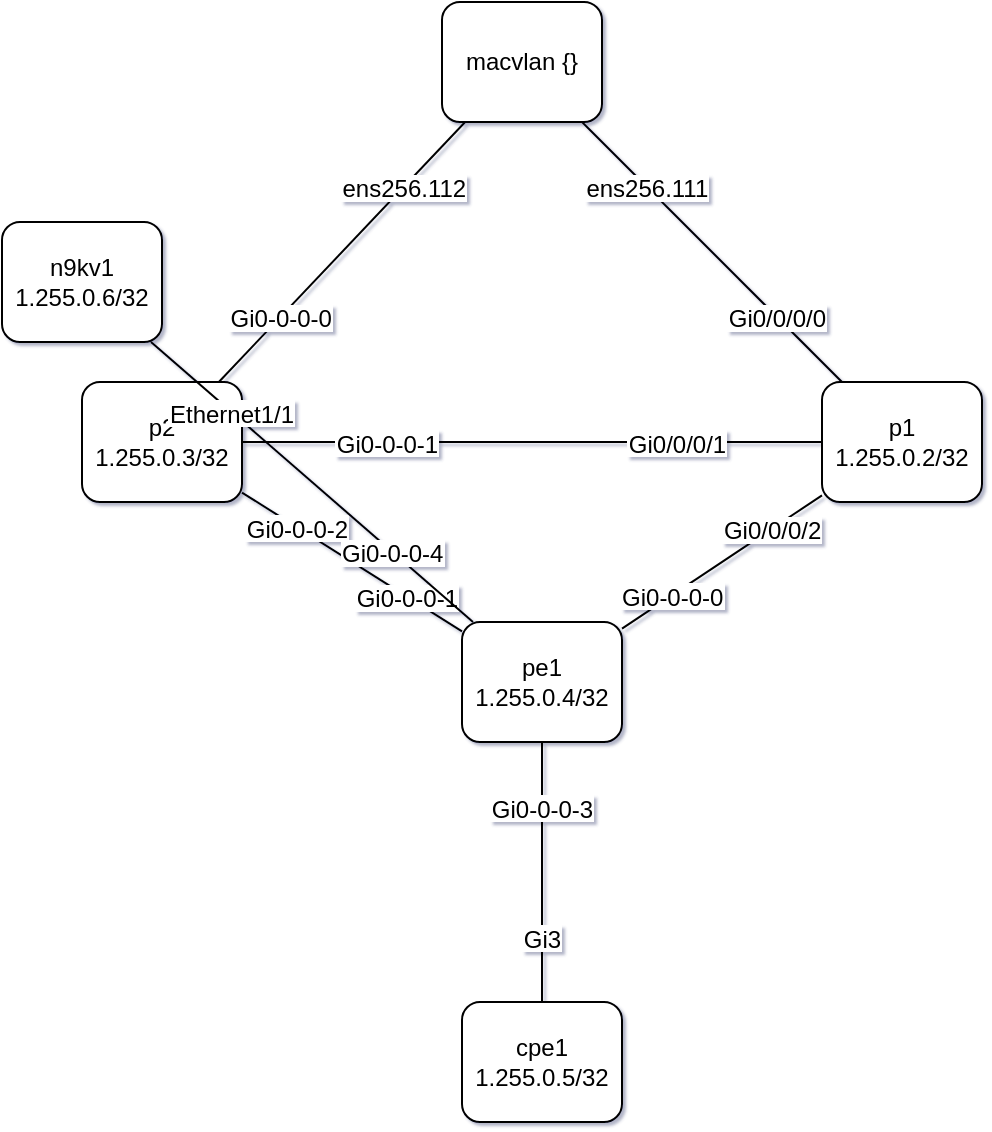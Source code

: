 <mxfile type="device" compressed="false">
    <diagram id="Topology" name="Topology">
      <mxGraphModel dx="1000" dy="1000" grid="1" gridSize="10" guides="1" tooltips="1" connect="1" arrows="1" fold="1" page="1" pageScale="1" pageWidth="827" pageHeight="1169" math="0" shadow="1">
        <root>
          <mxCell id="0" />   
          <mxCell id="1" parent="0" />
        <object id="p1" label="p1 1.255.0.2/32">
      <mxCell style="rounded=1;whiteSpace=wrap;html=1;" vertex="1" parent="1">
          <mxGeometry x="410" y="80" width="80" height="60" as="geometry" />
      </mxCell>
    </object><object id="macvlan" label="macvlan {}">
      <mxCell style="rounded=1;whiteSpace=wrap;html=1;" vertex="1" parent="1">
          <mxGeometry x="220" y="-110" width="80" height="60" as="geometry" />
      </mxCell>
    </object><mxCell id="98c2c740f6a1b49c9adaff642d7a0878-src" value="Gi0/0/0/0" style="labelBackgroundColor=#ffffff;;" vertex="1" connectable="0" parent="98c2c740f6a1b49c9adaff642d7a0878">
      <mxGeometry x="-0.5" relative="1" as="geometry">
        <mxPoint as="offset" />
      </mxGeometry>
    </mxCell><mxCell id="98c2c740f6a1b49c9adaff642d7a0878-trgt" value="ens256.111" style="labelBackgroundColor=#ffffff;;" vertex="1" connectable="0" parent="98c2c740f6a1b49c9adaff642d7a0878">
      <mxGeometry x="0.5" relative="-1" as="geometry">
        <mxPoint as="offset" />
      </mxGeometry>
    </mxCell><object id="98c2c740f6a1b49c9adaff642d7a0878" label="" src_label="Gi0/0/0/0" trgt_label="ens256.111" source="p1" target="macvlan">
      <mxCell style="endArrow=none;" edge="1" parent="1" source="p1" target="macvlan">
          <mxGeometry relative="1" as="geometry" />
      </mxCell>
    </object><object id="p2" label="p2 1.255.0.3/32">
      <mxCell style="rounded=1;whiteSpace=wrap;html=1;" vertex="1" parent="1">
          <mxGeometry x="40" y="80" width="80" height="60" as="geometry" />
      </mxCell>
    </object><mxCell id="9be69927715aade5762de81c5b7b0865-src" value="Gi0-0-0-0" style="labelBackgroundColor=#ffffff;;" vertex="1" connectable="0" parent="9be69927715aade5762de81c5b7b0865">
      <mxGeometry x="-0.5" relative="1" as="geometry">
        <mxPoint as="offset" />
      </mxGeometry>
    </mxCell><mxCell id="9be69927715aade5762de81c5b7b0865-trgt" value="ens256.112" style="labelBackgroundColor=#ffffff;;" vertex="1" connectable="0" parent="9be69927715aade5762de81c5b7b0865">
      <mxGeometry x="0.5" relative="-1" as="geometry">
        <mxPoint as="offset" />
      </mxGeometry>
    </mxCell><object id="9be69927715aade5762de81c5b7b0865" label="" src_label="Gi0-0-0-0" trgt_label="ens256.112" source="p2" target="macvlan">
      <mxCell style="endArrow=none;" edge="1" parent="1" source="p2" target="macvlan">
          <mxGeometry relative="1" as="geometry" />
      </mxCell>
    </object><mxCell id="e9067e8ab555bc2be04cd6e1b6c7eb32-src" value="Gi0/0/0/1" style="labelBackgroundColor=#ffffff;;" vertex="1" connectable="0" parent="e9067e8ab555bc2be04cd6e1b6c7eb32">
      <mxGeometry x="-0.5" relative="1" as="geometry">
        <mxPoint as="offset" />
      </mxGeometry>
    </mxCell><mxCell id="e9067e8ab555bc2be04cd6e1b6c7eb32-trgt" value="Gi0-0-0-1" style="labelBackgroundColor=#ffffff;;" vertex="1" connectable="0" parent="e9067e8ab555bc2be04cd6e1b6c7eb32">
      <mxGeometry x="0.5" relative="-1" as="geometry">
        <mxPoint as="offset" />
      </mxGeometry>
    </mxCell><object id="e9067e8ab555bc2be04cd6e1b6c7eb32" label="" src_label="Gi0/0/0/1" trgt_label="Gi0-0-0-1" source="p1" target="p2">
      <mxCell style="endArrow=none;" edge="1" parent="1" source="p1" target="p2">
          <mxGeometry relative="1" as="geometry" />
      </mxCell>
    </object><object id="pe1" label="pe1 1.255.0.4/32">
      <mxCell style="rounded=1;whiteSpace=wrap;html=1;" vertex="1" parent="1">
          <mxGeometry x="230" y="200" width="80" height="60" as="geometry" />
      </mxCell>
    </object><mxCell id="9ddbe0b5858c8935842dc615d04e65fd-src" value="Gi0/0/0/2" style="labelBackgroundColor=#ffffff;;" vertex="1" connectable="0" parent="9ddbe0b5858c8935842dc615d04e65fd">
      <mxGeometry x="-0.5" relative="1" as="geometry">
        <mxPoint as="offset" />
      </mxGeometry>
    </mxCell><mxCell id="9ddbe0b5858c8935842dc615d04e65fd-trgt" value="Gi0-0-0-0" style="labelBackgroundColor=#ffffff;;" vertex="1" connectable="0" parent="9ddbe0b5858c8935842dc615d04e65fd">
      <mxGeometry x="0.5" relative="-1" as="geometry">
        <mxPoint as="offset" />
      </mxGeometry>
    </mxCell><object id="9ddbe0b5858c8935842dc615d04e65fd" label="" src_label="Gi0/0/0/2" trgt_label="Gi0-0-0-0" source="p1" target="pe1">
      <mxCell style="endArrow=none;" edge="1" parent="1" source="p1" target="pe1">
          <mxGeometry relative="1" as="geometry" />
      </mxCell>
    </object><mxCell id="3a3ef6235587b8000ed7a43fb8aaeaab-src" value="Gi0-0-0-2" style="labelBackgroundColor=#ffffff;;" vertex="1" connectable="0" parent="3a3ef6235587b8000ed7a43fb8aaeaab">
      <mxGeometry x="-0.5" relative="1" as="geometry">
        <mxPoint as="offset" />
      </mxGeometry>
    </mxCell><mxCell id="3a3ef6235587b8000ed7a43fb8aaeaab-trgt" value="Gi0-0-0-1" style="labelBackgroundColor=#ffffff;;" vertex="1" connectable="0" parent="3a3ef6235587b8000ed7a43fb8aaeaab">
      <mxGeometry x="0.5" relative="-1" as="geometry">
        <mxPoint as="offset" />
      </mxGeometry>
    </mxCell><object id="3a3ef6235587b8000ed7a43fb8aaeaab" label="" src_label="Gi0-0-0-2" trgt_label="Gi0-0-0-1" source="p2" target="pe1">
      <mxCell style="endArrow=none;" edge="1" parent="1" source="p2" target="pe1">
          <mxGeometry relative="1" as="geometry" />
      </mxCell>
    </object><object id="cpe1" label="cpe1 1.255.0.5/32">
      <mxCell style="rounded=1;whiteSpace=wrap;html=1;" vertex="1" parent="1">
          <mxGeometry x="230" y="390" width="80" height="60" as="geometry" />
      </mxCell>
    </object><mxCell id="ece266b6beffb722fdd0ee24c39e62bc-src" value="Gi0-0-0-2" style="labelBackgroundColor=#ffffff;;" vertex="1" connectable="0" parent="ece266b6beffb722fdd0ee24c39e62bc">
      <mxGeometry x="-0.5" relative="1" as="geometry">
        <mxPoint as="offset" />
      </mxGeometry>
    </mxCell><mxCell id="ece266b6beffb722fdd0ee24c39e62bc-trgt" value="Gi2" style="labelBackgroundColor=#ffffff;;" vertex="1" connectable="0" parent="ece266b6beffb722fdd0ee24c39e62bc">
      <mxGeometry x="0.5" relative="-1" as="geometry">
        <mxPoint as="offset" />
      </mxGeometry>
    </mxCell><object id="ece266b6beffb722fdd0ee24c39e62bc" label="" src_label="Gi0-0-0-2" trgt_label="Gi2" source="pe1" target="cpe1">
      <mxCell style="endArrow=none;" edge="1" parent="1" source="pe1" target="cpe1">
          <mxGeometry relative="1" as="geometry" />
      </mxCell>
    </object><mxCell id="f1a668c772e625629df611925295c11b-src" value="Gi0-0-0-3" style="labelBackgroundColor=#ffffff;;" vertex="1" connectable="0" parent="f1a668c772e625629df611925295c11b">
      <mxGeometry x="-0.5" relative="1" as="geometry">
        <mxPoint as="offset" />
      </mxGeometry>
    </mxCell><mxCell id="f1a668c772e625629df611925295c11b-trgt" value="Gi3" style="labelBackgroundColor=#ffffff;;" vertex="1" connectable="0" parent="f1a668c772e625629df611925295c11b">
      <mxGeometry x="0.5" relative="-1" as="geometry">
        <mxPoint as="offset" />
      </mxGeometry>
    </mxCell><object id="f1a668c772e625629df611925295c11b" label="" src_label="Gi0-0-0-3" trgt_label="Gi3" source="pe1" target="cpe1">
      <mxCell style="endArrow=none;" edge="1" parent="1" source="pe1" target="cpe1">
          <mxGeometry relative="1" as="geometry" />
      </mxCell>
    </object><object id="n9kv1" label="n9kv1 1.255.0.6/32">
      <mxCell style="rounded=1;whiteSpace=wrap;html=1;" vertex="1" parent="1">
          <mxGeometry x="0" y="0" width="80" height="60" as="geometry" />
      </mxCell>
    </object><mxCell id="474902778a48380fdede0d574a071d05-src" value="Gi0-0-0-4" style="labelBackgroundColor=#ffffff;;" vertex="1" connectable="0" parent="474902778a48380fdede0d574a071d05">
      <mxGeometry x="-0.5" relative="1" as="geometry">
        <mxPoint as="offset" />
      </mxGeometry>
    </mxCell><mxCell id="474902778a48380fdede0d574a071d05-trgt" value="Ethernet1/1" style="labelBackgroundColor=#ffffff;;" vertex="1" connectable="0" parent="474902778a48380fdede0d574a071d05">
      <mxGeometry x="0.5" relative="-1" as="geometry">
        <mxPoint as="offset" />
      </mxGeometry>
    </mxCell><object id="474902778a48380fdede0d574a071d05" label="" src_label="Gi0-0-0-4" trgt_label="Ethernet1/1" source="pe1" target="n9kv1">
      <mxCell style="endArrow=none;" edge="1" parent="1" source="pe1" target="n9kv1">
          <mxGeometry relative="1" as="geometry" />
      </mxCell>
    </object></root>
      </mxGraphModel>
    </diagram></mxfile>